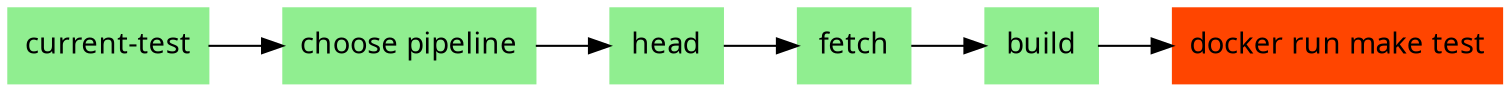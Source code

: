 digraph pipeline {
  graph [fontname="ui-system,sans-serif",bgcolor="transparent"]
  node [fontname="ui-system,sans-serif",shape="box"]
  edge [fontname="ui-system,sans-serif"]
  rankdir=LR
  n3 [label="current-test",color="#90ee90",fillcolor="#90ee90",style="filled"]
  n2 [label="choose pipeline",color="#90ee90",fillcolor="#90ee90",style="filled"]
  n6 [label="head",color="#90ee90",fillcolor="#90ee90",style="filled"]
  n5 [label="fetch",color="#90ee90",fillcolor="#90ee90",style="filled"]
  n4 [label="build",color="#90ee90",fillcolor="#90ee90",style="filled"]
  n1 [label="docker run make test",color="#ff4500",fillcolor="#ff4500",style="filled",tooltip="Cancelled"]
  n4 -> n1
  n5 -> n4
  n6 -> n5
  n2 -> n6
  n3 -> n2
  }
